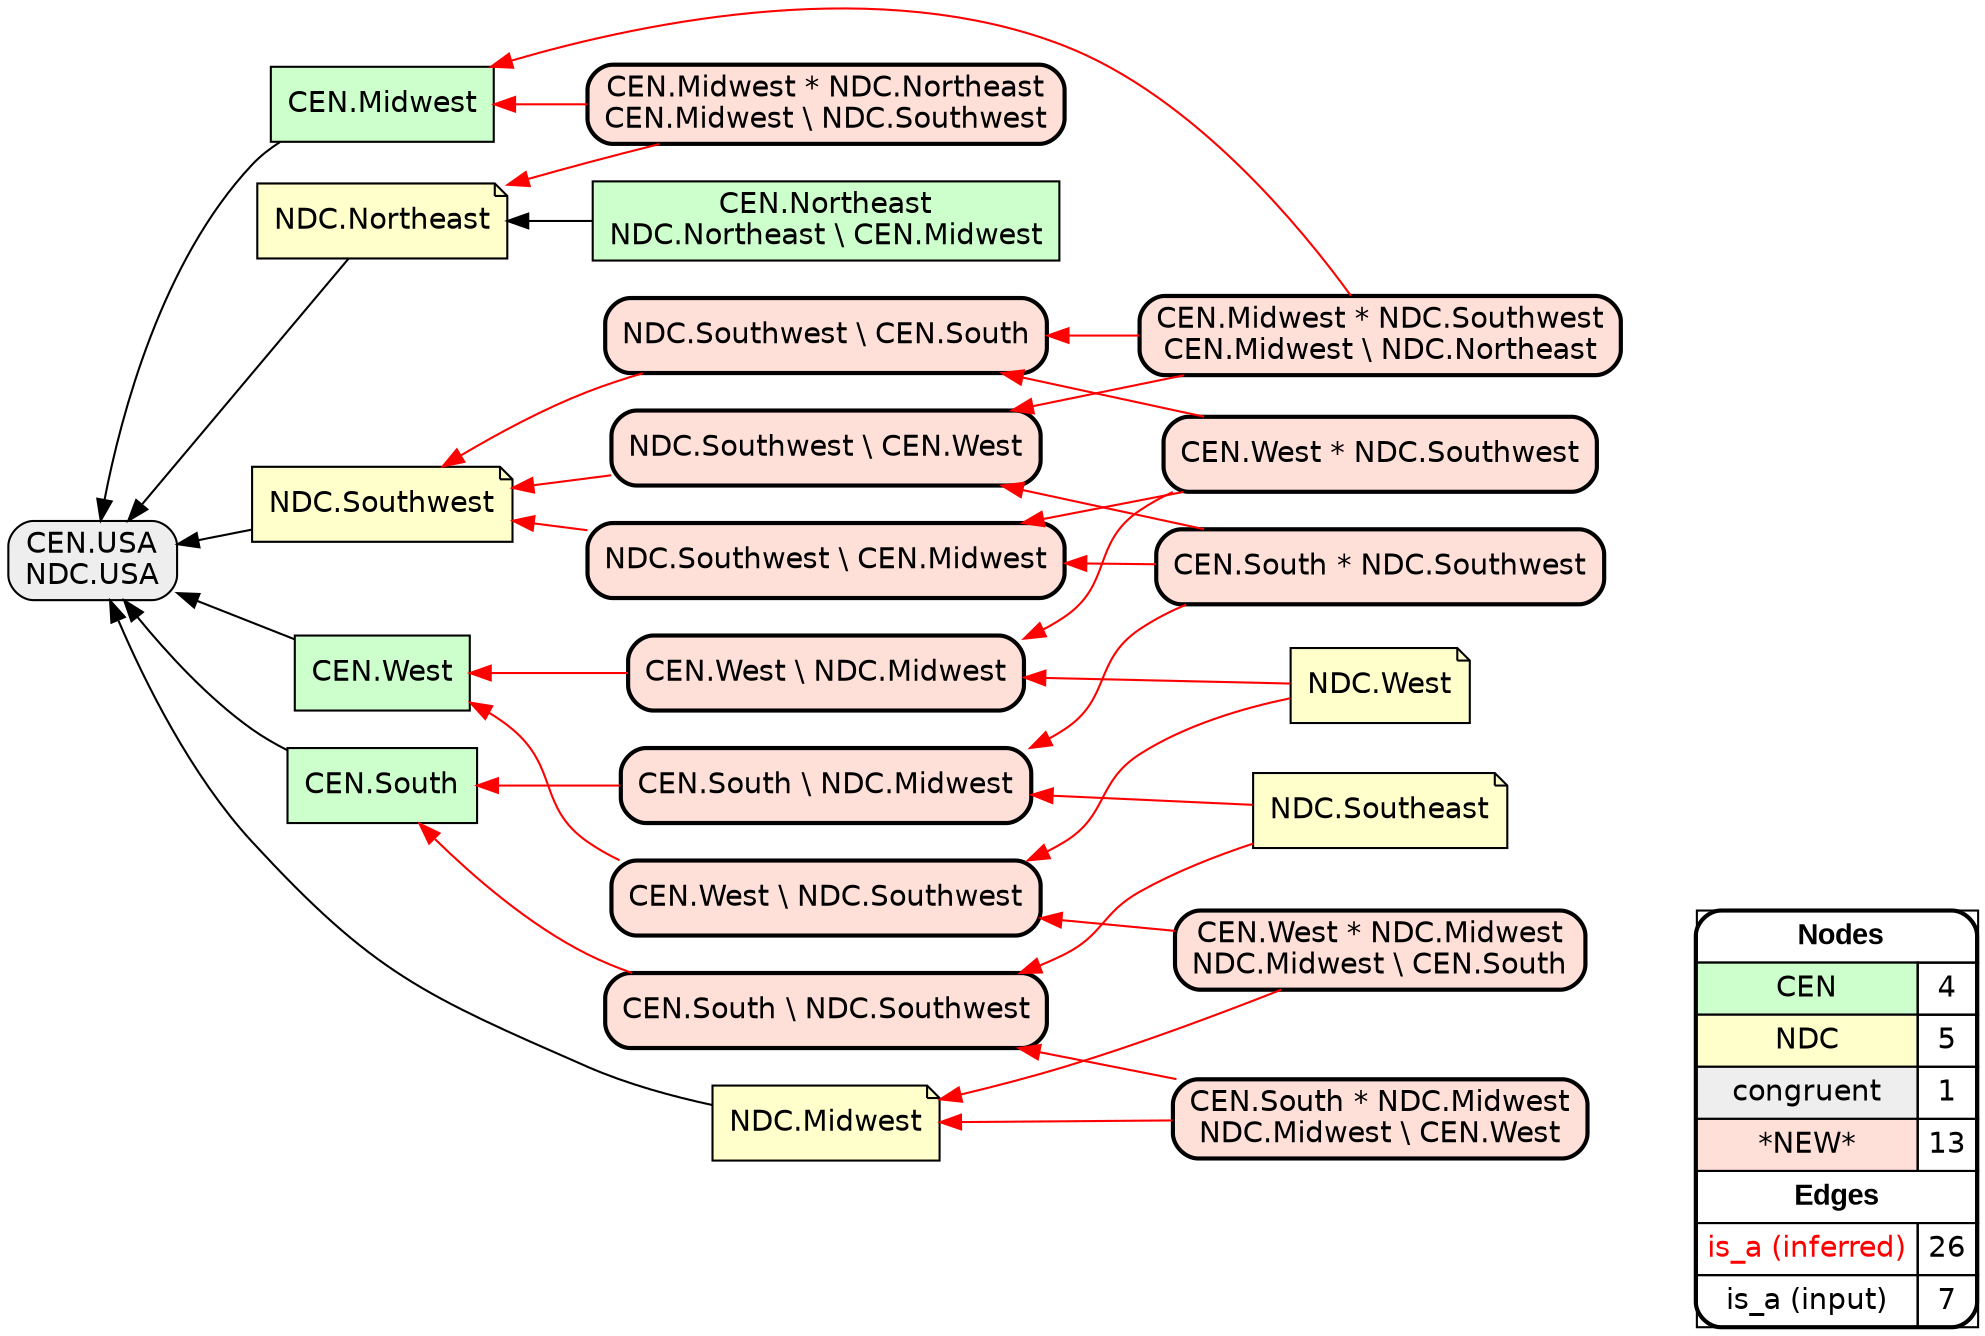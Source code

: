 digraph{
rankdir=RL
node[shape=box style=filled fillcolor="#CCFFCC" fontname="helvetica"] 
"CEN.West"
"CEN.Northeast\nNDC.Northeast \\ CEN.Midwest"
"CEN.Midwest"
"CEN.South"
node[shape=note style=filled fillcolor="#FFFFCC" fontname="helvetica"] 
"NDC.Midwest"
"NDC.West"
"NDC.Northeast"
"NDC.Southeast"
"NDC.Southwest"
node[shape=box style="filled,rounded" fillcolor="#EEEEEE" fontname="helvetica"] 
"CEN.USA\nNDC.USA"
node[shape=box style="filled,rounded,bold" fillcolor="#FFE0D8" fontname="helvetica"] 
"CEN.West \\ NDC.Midwest"
"CEN.South \\ NDC.Southwest"
"NDC.Southwest \\ CEN.Midwest"
"CEN.Midwest * NDC.Northeast\nCEN.Midwest \\ NDC.Southwest"
"CEN.West * NDC.Midwest\nNDC.Midwest \\ CEN.South"
"CEN.Midwest * NDC.Southwest\nCEN.Midwest \\ NDC.Northeast"
"CEN.South * NDC.Midwest\nNDC.Midwest \\ CEN.West"
"CEN.West * NDC.Southwest"
"CEN.South \\ NDC.Midwest"
"NDC.Southwest \\ CEN.South"
"CEN.South * NDC.Southwest"
"CEN.West \\ NDC.Southwest"
"NDC.Southwest \\ CEN.West"
edge[arrowhead=normal style=dotted color="#000000" constraint=true penwidth=1]
edge[arrowhead=normal style=solid color="#FF0000" constraint=true penwidth=1]
"CEN.Midwest * NDC.Northeast\nCEN.Midwest \\ NDC.Southwest" -> "CEN.Midwest"
"CEN.South * NDC.Midwest\nNDC.Midwest \\ CEN.West" -> "CEN.South \\ NDC.Southwest"
"CEN.South * NDC.Midwest\nNDC.Midwest \\ CEN.West" -> "NDC.Midwest"
"CEN.West \\ NDC.Southwest" -> "CEN.West"
"CEN.West * NDC.Midwest\nNDC.Midwest \\ CEN.South" -> "NDC.Midwest"
"NDC.Southeast" -> "CEN.South \\ NDC.Midwest"
"CEN.South * NDC.Southwest" -> "NDC.Southwest \\ CEN.West"
"NDC.Southeast" -> "CEN.South \\ NDC.Southwest"
"NDC.West" -> "CEN.West \\ NDC.Midwest"
"CEN.Midwest * NDC.Southwest\nCEN.Midwest \\ NDC.Northeast" -> "NDC.Southwest \\ CEN.West"
"CEN.West * NDC.Southwest" -> "NDC.Southwest \\ CEN.Midwest"
"CEN.West * NDC.Southwest" -> "NDC.Southwest \\ CEN.South"
"CEN.Midwest * NDC.Southwest\nCEN.Midwest \\ NDC.Northeast" -> "CEN.Midwest"
"CEN.South * NDC.Southwest" -> "CEN.South \\ NDC.Midwest"
"CEN.South \\ NDC.Southwest" -> "CEN.South"
"CEN.West \\ NDC.Midwest" -> "CEN.West"
"CEN.West * NDC.Southwest" -> "CEN.West \\ NDC.Midwest"
"NDC.Southwest \\ CEN.South" -> "NDC.Southwest"
"NDC.Southwest \\ CEN.West" -> "NDC.Southwest"
"CEN.South \\ NDC.Midwest" -> "CEN.South"
"CEN.Midwest * NDC.Southwest\nCEN.Midwest \\ NDC.Northeast" -> "NDC.Southwest \\ CEN.South"
"CEN.West * NDC.Midwest\nNDC.Midwest \\ CEN.South" -> "CEN.West \\ NDC.Southwest"
"NDC.West" -> "CEN.West \\ NDC.Southwest"
"NDC.Southwest \\ CEN.Midwest" -> "NDC.Southwest"
"CEN.Midwest * NDC.Northeast\nCEN.Midwest \\ NDC.Southwest" -> "NDC.Northeast"
"CEN.South * NDC.Southwest" -> "NDC.Southwest \\ CEN.Midwest"
edge[arrowhead=normal style=solid color="#000000" constraint=true penwidth=1]
"NDC.Northeast" -> "CEN.USA\nNDC.USA"
"CEN.South" -> "CEN.USA\nNDC.USA"
"CEN.Midwest" -> "CEN.USA\nNDC.USA"
"CEN.Northeast\nNDC.Northeast \\ CEN.Midwest" -> "NDC.Northeast"
"NDC.Midwest" -> "CEN.USA\nNDC.USA"
"NDC.Southwest" -> "CEN.USA\nNDC.USA"
"CEN.West" -> "CEN.USA\nNDC.USA"
node[shape=box] 
{rank=source Legend [fillcolor= white margin=0 label=< 
 <TABLE BORDER="0" CELLBORDER="1" CELLSPACING="0" CELLPADDING="4"> 
<TR> <TD COLSPAN="2"><font face="Arial Black"> Nodes</font></TD> </TR> 
<TR> 
 <TD bgcolor="#CCFFCC" fontname="helvetica">CEN</TD> 
 <TD>4</TD> 
 </TR> 
<TR> 
 <TD bgcolor="#FFFFCC" fontname="helvetica">NDC</TD> 
 <TD>5</TD> 
 </TR> 
<TR> 
 <TD bgcolor="#EEEEEE" fontname="helvetica">congruent</TD> 
 <TD>1</TD> 
 </TR> 
<TR> 
 <TD bgcolor="#FFE0D8" fontname="helvetica">*NEW*</TD> 
 <TD>13</TD> 
 </TR> 
<TR> <TD COLSPAN="2"><font face = "Arial Black"> Edges </font></TD> </TR> 
<TR> 
 <TD><font color ="#FF0000">is_a (inferred)</font></TD><TD>26</TD>
</TR>
<TR> 
 <TD><font color ="#000000">is_a (input)</font></TD><TD>7</TD>
</TR>
</TABLE> 
 >] } 
}